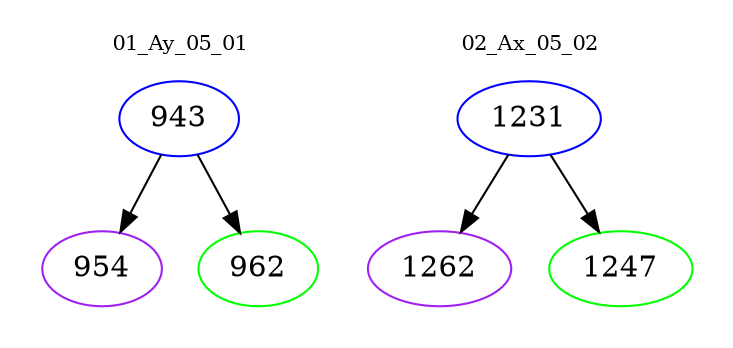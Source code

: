 digraph{
subgraph cluster_0 {
color = white
label = "01_Ay_05_01";
fontsize=10;
T0_943 [label="943", color="blue"]
T0_943 -> T0_954 [color="black"]
T0_954 [label="954", color="purple"]
T0_943 -> T0_962 [color="black"]
T0_962 [label="962", color="green"]
}
subgraph cluster_1 {
color = white
label = "02_Ax_05_02";
fontsize=10;
T1_1231 [label="1231", color="blue"]
T1_1231 -> T1_1262 [color="black"]
T1_1262 [label="1262", color="purple"]
T1_1231 -> T1_1247 [color="black"]
T1_1247 [label="1247", color="green"]
}
}
